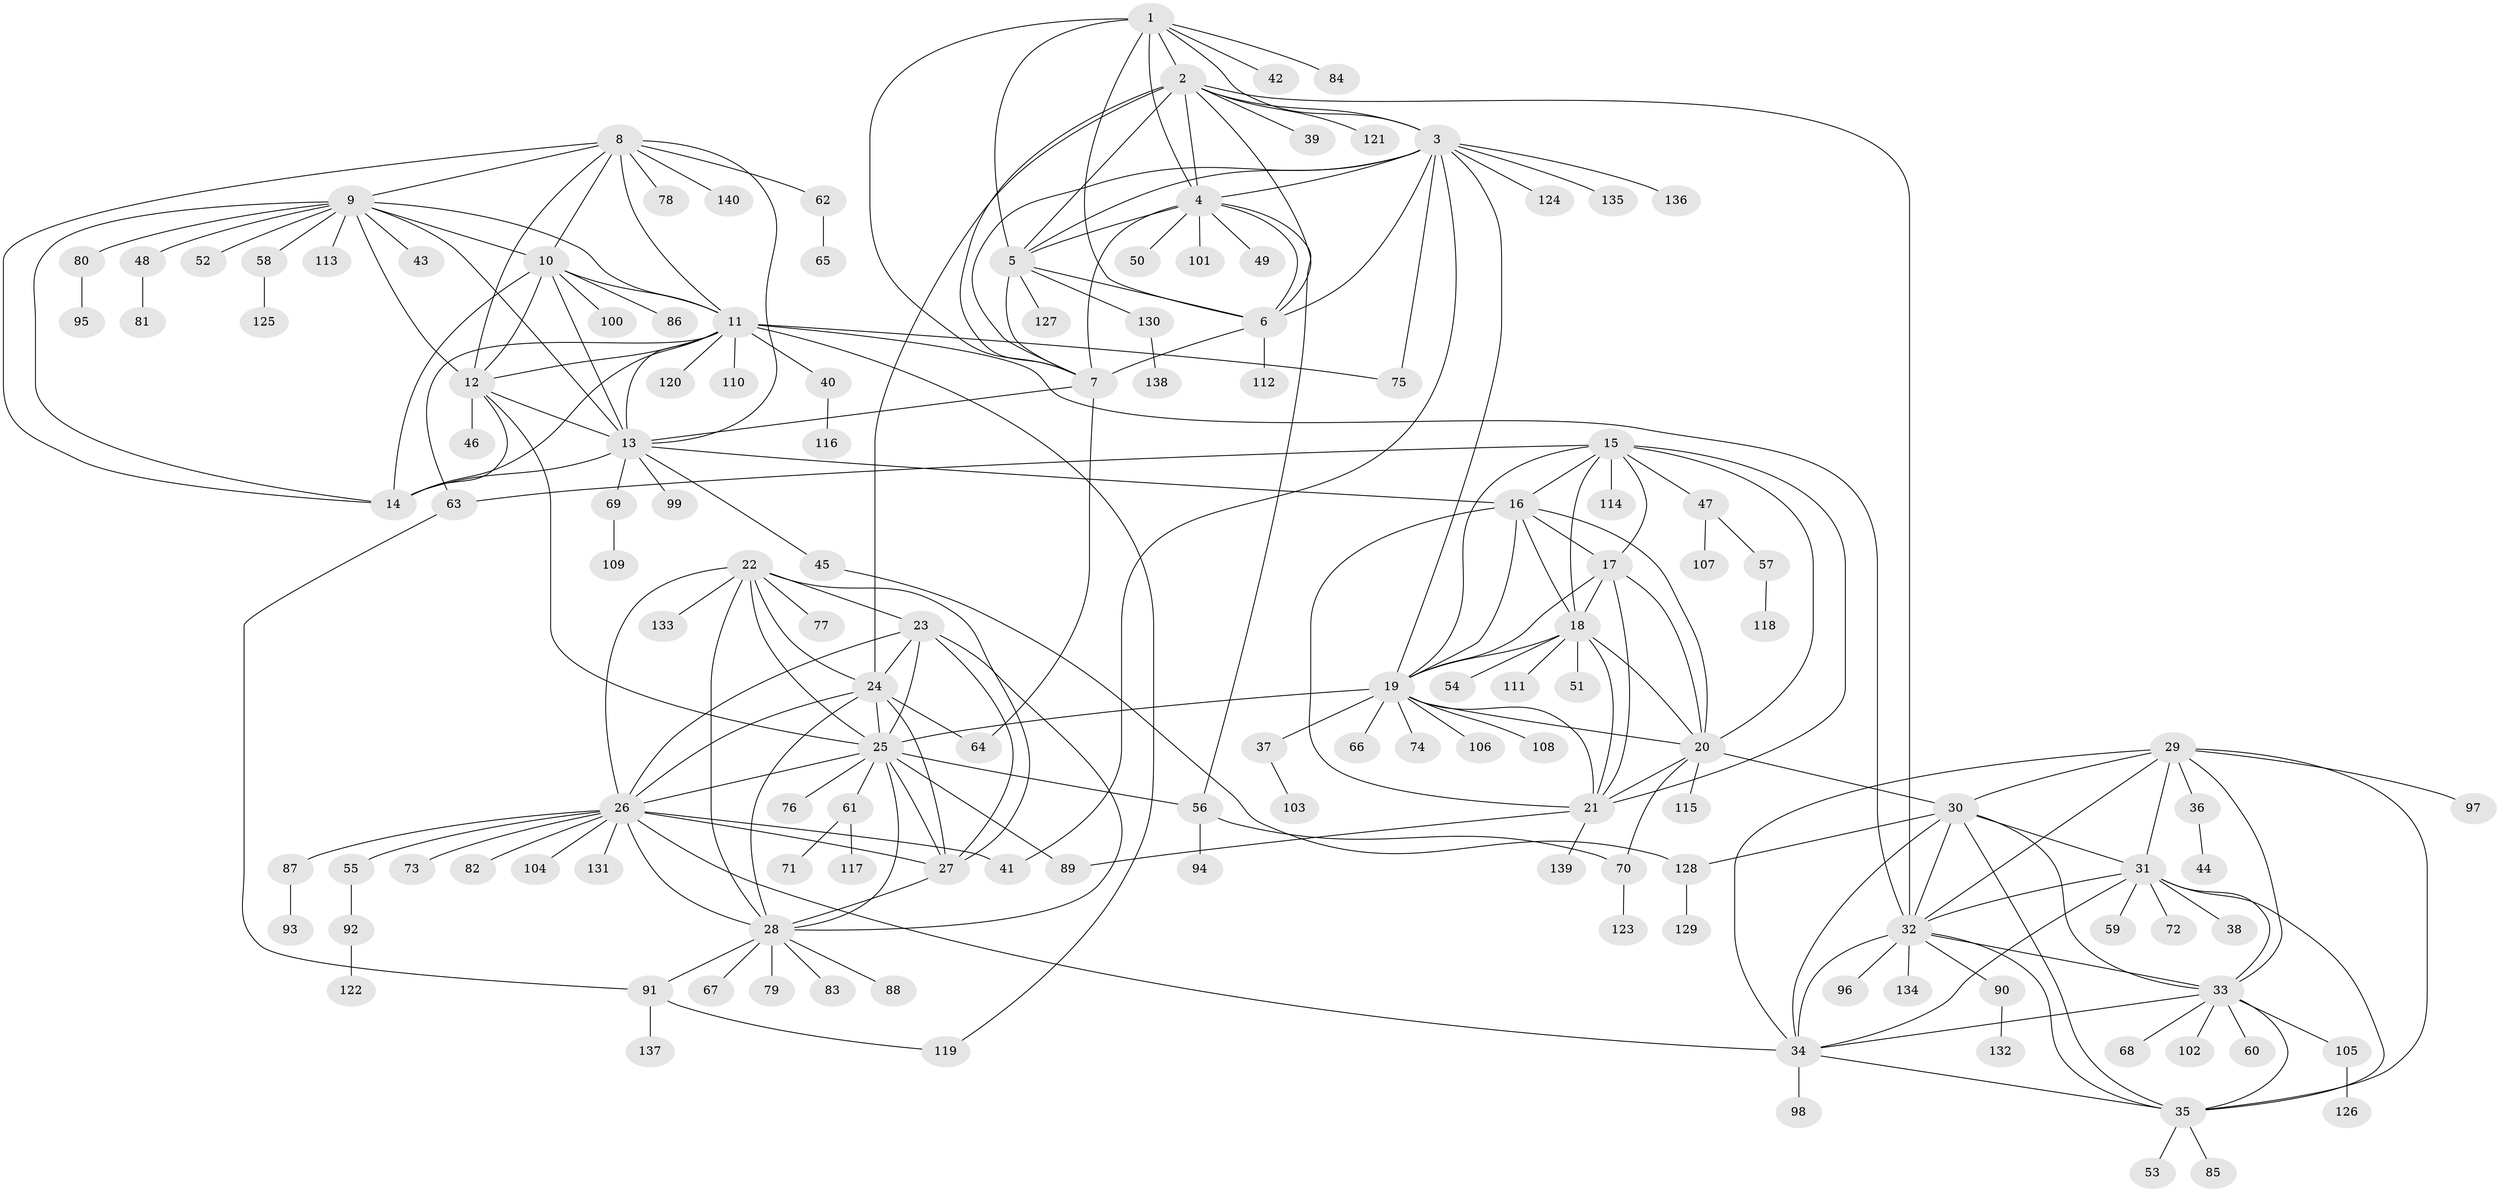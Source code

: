 // Generated by graph-tools (version 1.1) at 2025/26/03/09/25 03:26:36]
// undirected, 140 vertices, 230 edges
graph export_dot {
graph [start="1"]
  node [color=gray90,style=filled];
  1;
  2;
  3;
  4;
  5;
  6;
  7;
  8;
  9;
  10;
  11;
  12;
  13;
  14;
  15;
  16;
  17;
  18;
  19;
  20;
  21;
  22;
  23;
  24;
  25;
  26;
  27;
  28;
  29;
  30;
  31;
  32;
  33;
  34;
  35;
  36;
  37;
  38;
  39;
  40;
  41;
  42;
  43;
  44;
  45;
  46;
  47;
  48;
  49;
  50;
  51;
  52;
  53;
  54;
  55;
  56;
  57;
  58;
  59;
  60;
  61;
  62;
  63;
  64;
  65;
  66;
  67;
  68;
  69;
  70;
  71;
  72;
  73;
  74;
  75;
  76;
  77;
  78;
  79;
  80;
  81;
  82;
  83;
  84;
  85;
  86;
  87;
  88;
  89;
  90;
  91;
  92;
  93;
  94;
  95;
  96;
  97;
  98;
  99;
  100;
  101;
  102;
  103;
  104;
  105;
  106;
  107;
  108;
  109;
  110;
  111;
  112;
  113;
  114;
  115;
  116;
  117;
  118;
  119;
  120;
  121;
  122;
  123;
  124;
  125;
  126;
  127;
  128;
  129;
  130;
  131;
  132;
  133;
  134;
  135;
  136;
  137;
  138;
  139;
  140;
  1 -- 2;
  1 -- 3;
  1 -- 4;
  1 -- 5;
  1 -- 6;
  1 -- 7;
  1 -- 42;
  1 -- 84;
  2 -- 3;
  2 -- 4;
  2 -- 5;
  2 -- 6;
  2 -- 7;
  2 -- 24;
  2 -- 32;
  2 -- 39;
  2 -- 121;
  3 -- 4;
  3 -- 5;
  3 -- 6;
  3 -- 7;
  3 -- 19;
  3 -- 41;
  3 -- 75;
  3 -- 124;
  3 -- 135;
  3 -- 136;
  4 -- 5;
  4 -- 6;
  4 -- 7;
  4 -- 49;
  4 -- 50;
  4 -- 56;
  4 -- 101;
  5 -- 6;
  5 -- 7;
  5 -- 127;
  5 -- 130;
  6 -- 7;
  6 -- 112;
  7 -- 13;
  7 -- 64;
  8 -- 9;
  8 -- 10;
  8 -- 11;
  8 -- 12;
  8 -- 13;
  8 -- 14;
  8 -- 62;
  8 -- 78;
  8 -- 140;
  9 -- 10;
  9 -- 11;
  9 -- 12;
  9 -- 13;
  9 -- 14;
  9 -- 43;
  9 -- 48;
  9 -- 52;
  9 -- 58;
  9 -- 80;
  9 -- 113;
  10 -- 11;
  10 -- 12;
  10 -- 13;
  10 -- 14;
  10 -- 86;
  10 -- 100;
  11 -- 12;
  11 -- 13;
  11 -- 14;
  11 -- 32;
  11 -- 40;
  11 -- 63;
  11 -- 75;
  11 -- 110;
  11 -- 119;
  11 -- 120;
  12 -- 13;
  12 -- 14;
  12 -- 25;
  12 -- 46;
  13 -- 14;
  13 -- 16;
  13 -- 45;
  13 -- 69;
  13 -- 99;
  15 -- 16;
  15 -- 17;
  15 -- 18;
  15 -- 19;
  15 -- 20;
  15 -- 21;
  15 -- 47;
  15 -- 63;
  15 -- 114;
  16 -- 17;
  16 -- 18;
  16 -- 19;
  16 -- 20;
  16 -- 21;
  17 -- 18;
  17 -- 19;
  17 -- 20;
  17 -- 21;
  18 -- 19;
  18 -- 20;
  18 -- 21;
  18 -- 51;
  18 -- 54;
  18 -- 111;
  19 -- 20;
  19 -- 21;
  19 -- 25;
  19 -- 37;
  19 -- 66;
  19 -- 74;
  19 -- 106;
  19 -- 108;
  20 -- 21;
  20 -- 30;
  20 -- 70;
  20 -- 115;
  21 -- 89;
  21 -- 139;
  22 -- 23;
  22 -- 24;
  22 -- 25;
  22 -- 26;
  22 -- 27;
  22 -- 28;
  22 -- 77;
  22 -- 133;
  23 -- 24;
  23 -- 25;
  23 -- 26;
  23 -- 27;
  23 -- 28;
  24 -- 25;
  24 -- 26;
  24 -- 27;
  24 -- 28;
  24 -- 64;
  25 -- 26;
  25 -- 27;
  25 -- 28;
  25 -- 56;
  25 -- 61;
  25 -- 76;
  25 -- 89;
  26 -- 27;
  26 -- 28;
  26 -- 34;
  26 -- 41;
  26 -- 55;
  26 -- 73;
  26 -- 82;
  26 -- 87;
  26 -- 104;
  26 -- 131;
  27 -- 28;
  28 -- 67;
  28 -- 79;
  28 -- 83;
  28 -- 88;
  28 -- 91;
  29 -- 30;
  29 -- 31;
  29 -- 32;
  29 -- 33;
  29 -- 34;
  29 -- 35;
  29 -- 36;
  29 -- 97;
  30 -- 31;
  30 -- 32;
  30 -- 33;
  30 -- 34;
  30 -- 35;
  30 -- 128;
  31 -- 32;
  31 -- 33;
  31 -- 34;
  31 -- 35;
  31 -- 38;
  31 -- 59;
  31 -- 72;
  32 -- 33;
  32 -- 34;
  32 -- 35;
  32 -- 90;
  32 -- 96;
  32 -- 134;
  33 -- 34;
  33 -- 35;
  33 -- 60;
  33 -- 68;
  33 -- 102;
  33 -- 105;
  34 -- 35;
  34 -- 98;
  35 -- 53;
  35 -- 85;
  36 -- 44;
  37 -- 103;
  40 -- 116;
  45 -- 128;
  47 -- 57;
  47 -- 107;
  48 -- 81;
  55 -- 92;
  56 -- 70;
  56 -- 94;
  57 -- 118;
  58 -- 125;
  61 -- 71;
  61 -- 117;
  62 -- 65;
  63 -- 91;
  69 -- 109;
  70 -- 123;
  80 -- 95;
  87 -- 93;
  90 -- 132;
  91 -- 119;
  91 -- 137;
  92 -- 122;
  105 -- 126;
  128 -- 129;
  130 -- 138;
}
